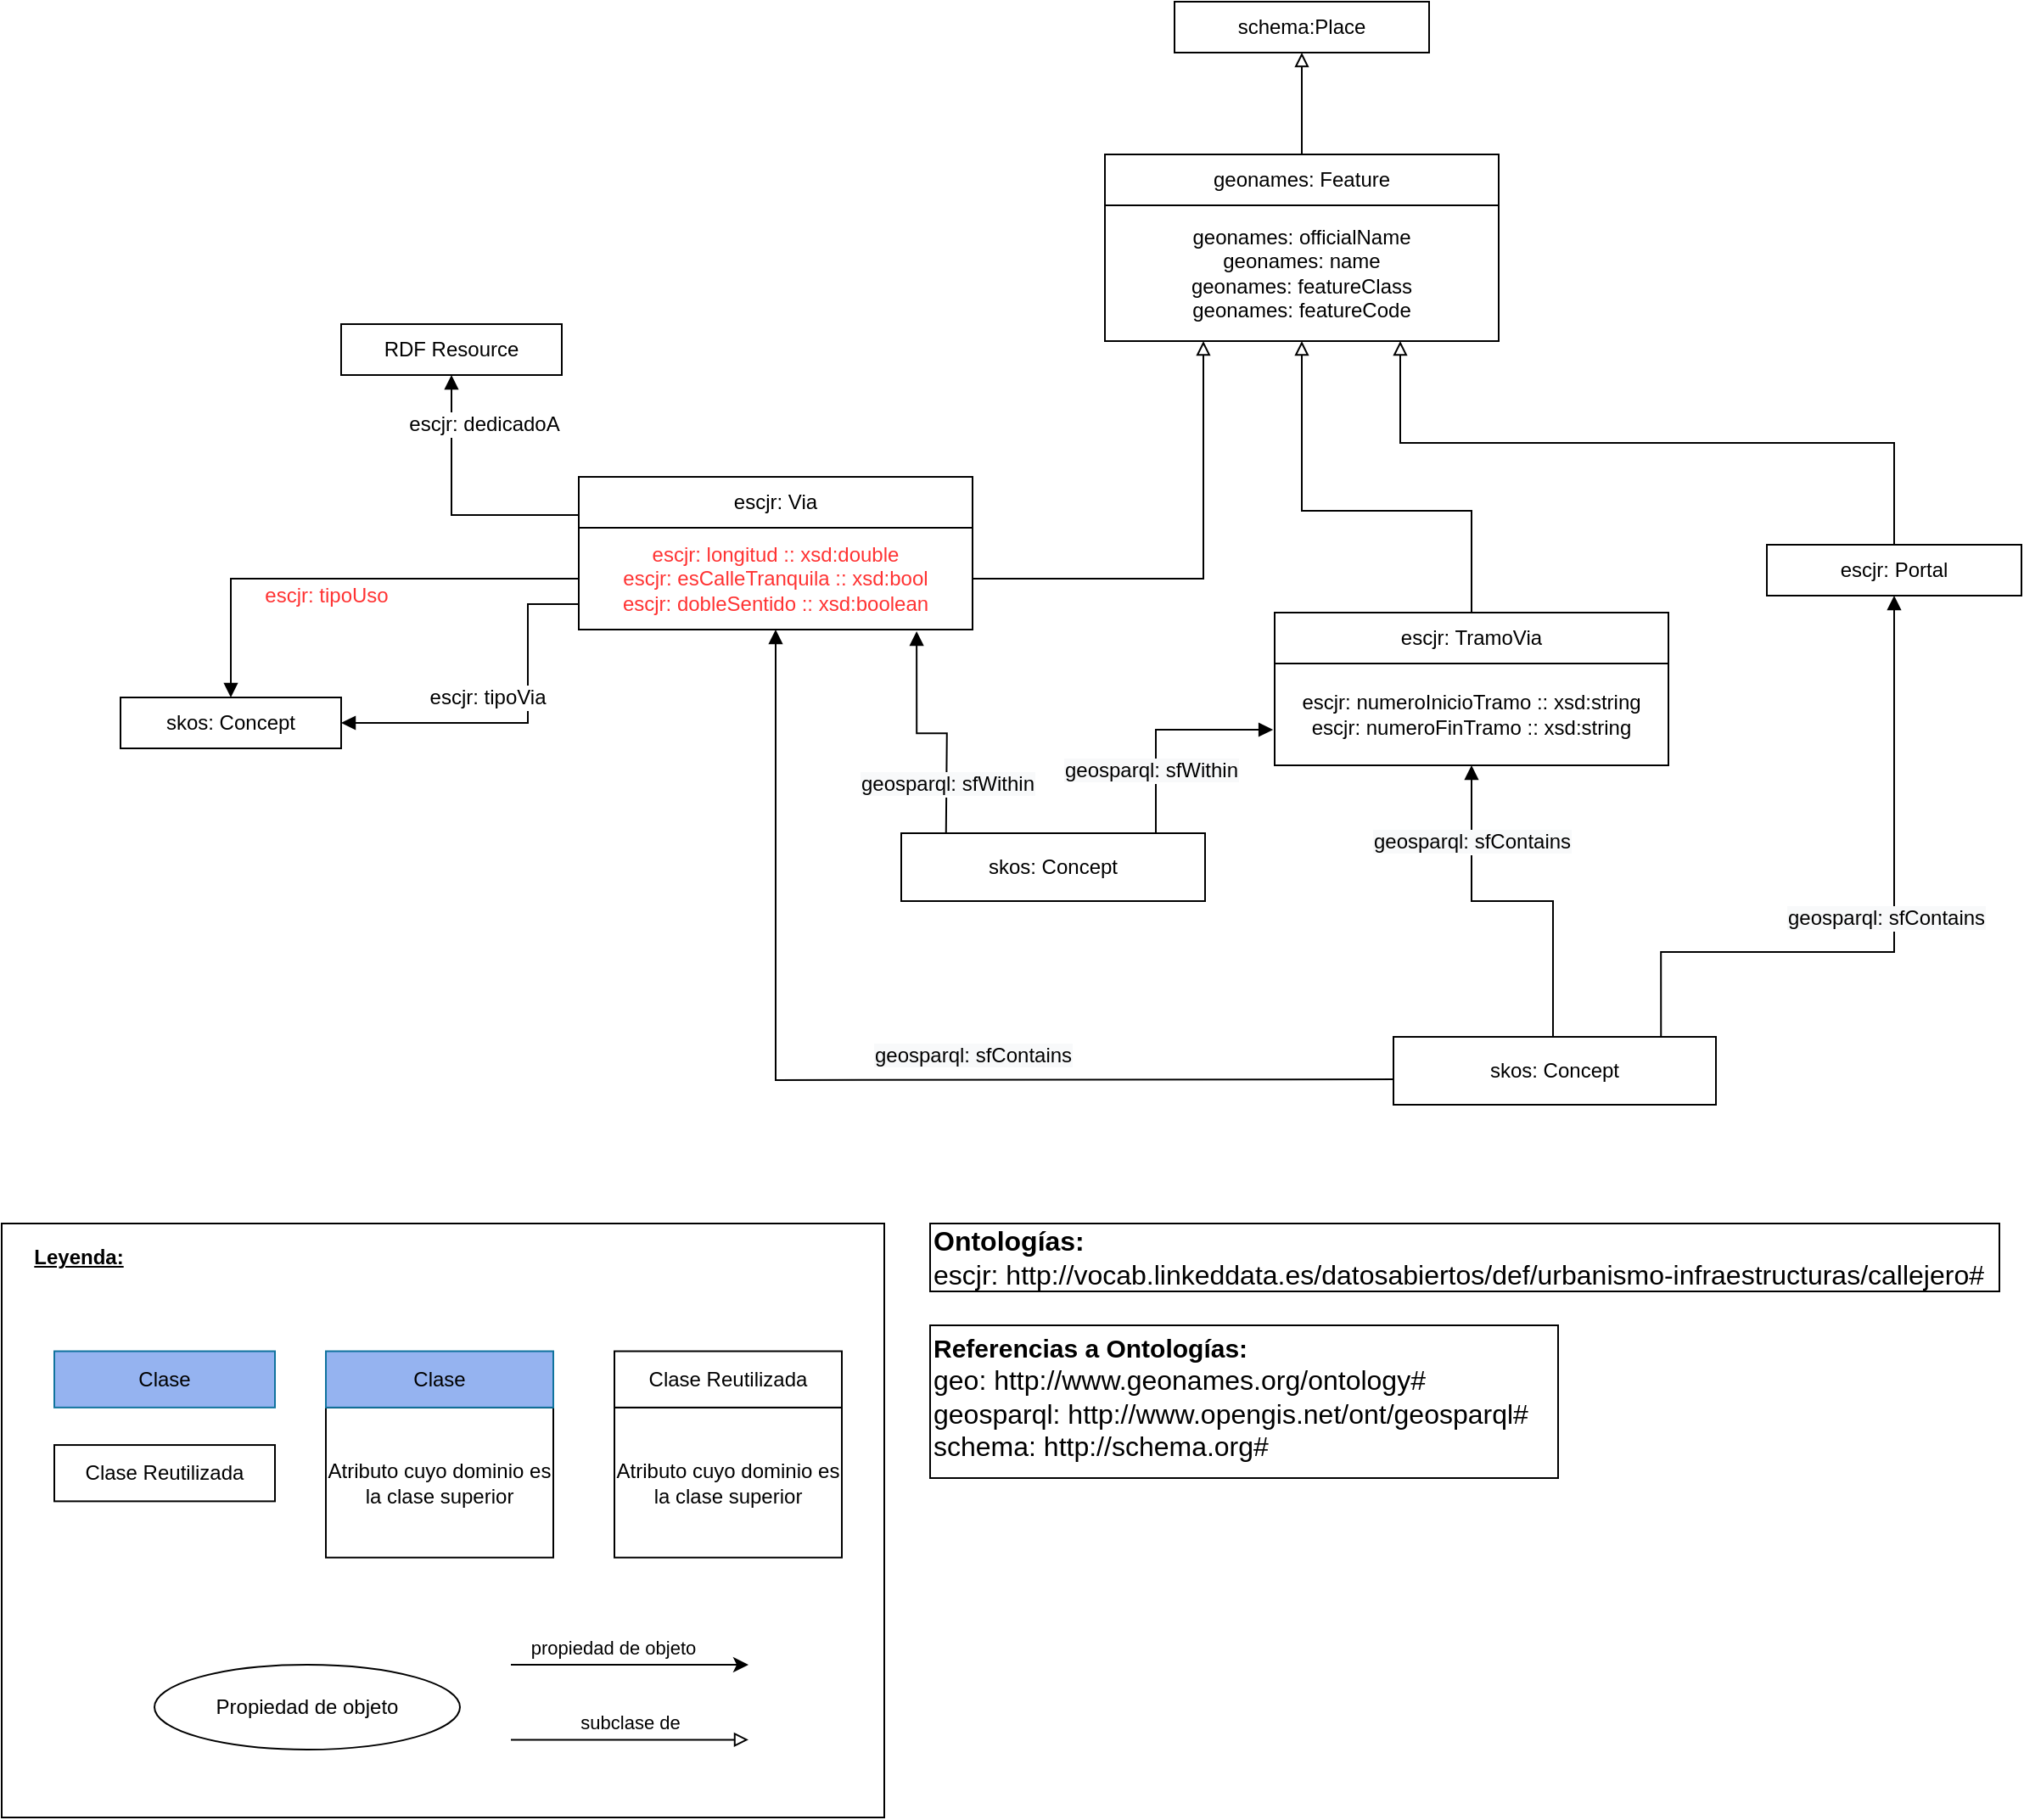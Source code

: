 <mxfile version="13.0.3" type="device"><diagram id="omSl9vWd5xuVwca_9p6k" name="Page-1"><mxGraphModel dx="1773" dy="608" grid="1" gridSize="10" guides="1" tooltips="1" connect="1" arrows="1" fold="1" page="1" pageScale="1" pageWidth="827" pageHeight="1169" math="0" shadow="0"><root><mxCell id="0"/><mxCell id="1" parent="0"/><mxCell id="dRVBqbAGvTxy70rr0pzS-1" value="schema:Place" style="rounded=0;whiteSpace=wrap;html=1;strokeWidth=1;fillColor=#FFFFFF;fontSize=12;" vertex="1" parent="1"><mxGeometry x="601" y="50" width="150" height="30" as="geometry"/></mxCell><mxCell id="dRVBqbAGvTxy70rr0pzS-2" value="" style="group" vertex="1" connectable="0" parent="1"><mxGeometry x="560" y="140" width="232" height="110" as="geometry"/></mxCell><mxCell id="dRVBqbAGvTxy70rr0pzS-3" value="geonames: officialName&lt;br&gt;geonames: name&lt;br&gt;geonames: featureClass&lt;br&gt;geonames: featureCode" style="rounded=0;whiteSpace=wrap;html=1;" vertex="1" parent="dRVBqbAGvTxy70rr0pzS-2"><mxGeometry y="30" width="232" height="80" as="geometry"/></mxCell><mxCell id="dRVBqbAGvTxy70rr0pzS-4" value="geonames: Feature" style="rounded=0;whiteSpace=wrap;html=1;" vertex="1" parent="dRVBqbAGvTxy70rr0pzS-2"><mxGeometry width="232" height="30" as="geometry"/></mxCell><mxCell id="dRVBqbAGvTxy70rr0pzS-5" style="edgeStyle=orthogonalEdgeStyle;rounded=0;orthogonalLoop=1;jettySize=auto;html=1;exitX=0.5;exitY=0;exitDx=0;exitDy=0;entryX=0.5;entryY=1;entryDx=0;entryDy=0;startArrow=none;startFill=0;endArrow=block;endFill=0;fontSize=12;" edge="1" parent="1" source="dRVBqbAGvTxy70rr0pzS-4" target="dRVBqbAGvTxy70rr0pzS-1"><mxGeometry relative="1" as="geometry"/></mxCell><mxCell id="dRVBqbAGvTxy70rr0pzS-6" style="edgeStyle=orthogonalEdgeStyle;rounded=0;orthogonalLoop=1;jettySize=auto;html=1;exitX=1;exitY=0.5;exitDx=0;exitDy=0;entryX=0.25;entryY=1;entryDx=0;entryDy=0;startArrow=none;startFill=0;endArrow=block;endFill=0;fontSize=12;" edge="1" parent="1" source="dRVBqbAGvTxy70rr0pzS-29" target="dRVBqbAGvTxy70rr0pzS-3"><mxGeometry relative="1" as="geometry"><mxPoint x="356.5" y="410" as="sourcePoint"/></mxGeometry></mxCell><mxCell id="dRVBqbAGvTxy70rr0pzS-7" value="skos: Concept" style="rounded=0;whiteSpace=wrap;html=1;fillColor=#ffffff;" vertex="1" parent="1"><mxGeometry x="-20" y="460" width="130" height="30" as="geometry"/></mxCell><mxCell id="dRVBqbAGvTxy70rr0pzS-8" style="edgeStyle=orthogonalEdgeStyle;rounded=0;orthogonalLoop=1;jettySize=auto;html=1;startArrow=none;startFill=0;endArrow=block;endFill=1;fontSize=12;exitX=0;exitY=0.75;exitDx=0;exitDy=0;entryX=1;entryY=0.5;entryDx=0;entryDy=0;" edge="1" parent="1" source="dRVBqbAGvTxy70rr0pzS-29" target="dRVBqbAGvTxy70rr0pzS-7"><mxGeometry relative="1" as="geometry"><mxPoint x="281.5" y="440" as="sourcePoint"/><mxPoint x="230" y="490" as="targetPoint"/><Array as="points"><mxPoint x="220" y="405"/><mxPoint x="220" y="475"/></Array></mxGeometry></mxCell><mxCell id="dRVBqbAGvTxy70rr0pzS-9" value="escjr: tipoVia" style="edgeLabel;html=1;align=center;verticalAlign=middle;resizable=0;points=[];fontSize=12;" vertex="1" connectable="0" parent="dRVBqbAGvTxy70rr0pzS-8"><mxGeometry x="-0.004" y="-1" relative="1" as="geometry"><mxPoint x="-19.5" y="-14" as="offset"/></mxGeometry></mxCell><mxCell id="dRVBqbAGvTxy70rr0pzS-10" style="edgeStyle=orthogonalEdgeStyle;rounded=0;orthogonalLoop=1;jettySize=auto;html=1;exitX=0;exitY=0.75;exitDx=0;exitDy=0;startArrow=none;startFill=0;endArrow=block;endFill=1;fontSize=12;" edge="1" parent="1" source="dRVBqbAGvTxy70rr0pzS-30" target="dRVBqbAGvTxy70rr0pzS-51"><mxGeometry relative="1" as="geometry"><mxPoint x="244" y="425" as="sourcePoint"/></mxGeometry></mxCell><mxCell id="dRVBqbAGvTxy70rr0pzS-11" value="escjr: dedicadoA" style="edgeLabel;html=1;align=center;verticalAlign=middle;resizable=0;points=[];fontSize=12;" vertex="1" connectable="0" parent="dRVBqbAGvTxy70rr0pzS-10"><mxGeometry x="0.684" y="-3" relative="1" as="geometry"><mxPoint x="15.5" y="3.5" as="offset"/></mxGeometry></mxCell><mxCell id="dRVBqbAGvTxy70rr0pzS-12" style="edgeStyle=orthogonalEdgeStyle;rounded=0;orthogonalLoop=1;jettySize=auto;html=1;entryX=0.5;entryY=1;entryDx=0;entryDy=0;startArrow=none;startFill=0;endArrow=block;endFill=0;fontSize=12;" edge="1" parent="1" source="dRVBqbAGvTxy70rr0pzS-17" target="dRVBqbAGvTxy70rr0pzS-3"><mxGeometry relative="1" as="geometry"><mxPoint x="676" y="400" as="sourcePoint"/><Array as="points"><mxPoint x="776" y="350"/><mxPoint x="676" y="350"/></Array></mxGeometry></mxCell><mxCell id="dRVBqbAGvTxy70rr0pzS-13" style="edgeStyle=orthogonalEdgeStyle;rounded=0;orthogonalLoop=1;jettySize=auto;html=1;exitX=0.5;exitY=0;exitDx=0;exitDy=0;entryX=0.75;entryY=1;entryDx=0;entryDy=0;startArrow=none;startFill=0;endArrow=block;endFill=0;fontSize=12;" edge="1" parent="1" source="dRVBqbAGvTxy70rr0pzS-14" target="dRVBqbAGvTxy70rr0pzS-3"><mxGeometry relative="1" as="geometry"/></mxCell><mxCell id="dRVBqbAGvTxy70rr0pzS-14" value="escjr: Portal" style="rounded=0;whiteSpace=wrap;html=1;strokeWidth=1;fillColor=#FFFFFF;fontSize=12;" vertex="1" parent="1"><mxGeometry x="950" y="370" width="150" height="30" as="geometry"/></mxCell><mxCell id="dRVBqbAGvTxy70rr0pzS-15" value="" style="group" vertex="1" connectable="0" parent="1"><mxGeometry x="660" y="410" width="232" height="110" as="geometry"/></mxCell><mxCell id="dRVBqbAGvTxy70rr0pzS-16" value="&lt;span style=&quot;background-color: rgb(255 , 255 , 255)&quot;&gt;escjr: numeroInicioTramo :: xsd:string&lt;br&gt;&lt;/span&gt;&lt;span style=&quot;background-color: rgb(255 , 255 , 255)&quot;&gt;escjr: numeroFinTramo :: xsd:string&lt;/span&gt;&lt;span style=&quot;background-color: rgb(255 , 255 , 255)&quot;&gt;&lt;br&gt;&lt;/span&gt;" style="rounded=0;whiteSpace=wrap;html=1;" vertex="1" parent="dRVBqbAGvTxy70rr0pzS-15"><mxGeometry y="30" width="232" height="60" as="geometry"/></mxCell><mxCell id="dRVBqbAGvTxy70rr0pzS-17" value="escjr: TramoVia" style="rounded=0;whiteSpace=wrap;html=1;" vertex="1" parent="dRVBqbAGvTxy70rr0pzS-15"><mxGeometry width="232" height="30" as="geometry"/></mxCell><mxCell id="dRVBqbAGvTxy70rr0pzS-18" style="edgeStyle=orthogonalEdgeStyle;rounded=0;orthogonalLoop=1;jettySize=auto;html=1;exitX=1;exitY=0;exitDx=0;exitDy=0;entryX=0.5;entryY=1;entryDx=0;entryDy=0;startArrow=none;startFill=0;endArrow=block;endFill=1;fontSize=12;" edge="1" parent="1" target="dRVBqbAGvTxy70rr0pzS-14"><mxGeometry relative="1" as="geometry"><mxPoint x="887.64" y="667.322" as="sourcePoint"/><Array as="points"><mxPoint x="888" y="610"/><mxPoint x="1025" y="610"/></Array></mxGeometry></mxCell><mxCell id="dRVBqbAGvTxy70rr0pzS-19" value="&lt;span style=&quot;background-color: rgb(248 , 249 , 250) ; font-family: &amp;#34;helvetica&amp;#34;&quot;&gt;geosparql:&amp;nbsp;&lt;/span&gt;&lt;span style=&quot;background-color: rgb(248 , 249 , 250) ; font-family: &amp;#34;helvetica&amp;#34;&quot;&gt;sfContains&lt;/span&gt;" style="edgeLabel;html=1;align=center;verticalAlign=middle;resizable=0;points=[];fontSize=12;" vertex="1" connectable="0" parent="dRVBqbAGvTxy70rr0pzS-18"><mxGeometry x="0.053" y="2" relative="1" as="geometry"><mxPoint x="-3" y="-1.72" as="offset"/></mxGeometry></mxCell><mxCell id="dRVBqbAGvTxy70rr0pzS-20" style="edgeStyle=orthogonalEdgeStyle;rounded=0;orthogonalLoop=1;jettySize=auto;html=1;exitX=0.5;exitY=0;exitDx=0;exitDy=0;entryX=0.5;entryY=1;entryDx=0;entryDy=0;startArrow=none;startFill=0;endArrow=block;endFill=1;fontSize=12;" edge="1" parent="1" target="dRVBqbAGvTxy70rr0pzS-16"><mxGeometry relative="1" as="geometry"><mxPoint x="824" y="660" as="sourcePoint"/><Array as="points"><mxPoint x="824" y="580"/><mxPoint x="776" y="580"/></Array></mxGeometry></mxCell><mxCell id="dRVBqbAGvTxy70rr0pzS-21" value="&lt;span style=&quot;background-color: rgb(248 , 249 , 250) ; font-family: &amp;#34;helvetica&amp;#34;&quot;&gt;geosparql:&amp;nbsp;&lt;/span&gt;&lt;span style=&quot;background-color: rgb(248 , 249 , 250) ; font-family: &amp;#34;helvetica&amp;#34;&quot;&gt;sfContains&lt;/span&gt;" style="edgeLabel;html=1;align=center;verticalAlign=middle;resizable=0;points=[];fontSize=12;" vertex="1" connectable="0" parent="dRVBqbAGvTxy70rr0pzS-20"><mxGeometry x="-0.284" y="-3" relative="1" as="geometry"><mxPoint x="-51" y="-40.5" as="offset"/></mxGeometry></mxCell><mxCell id="dRVBqbAGvTxy70rr0pzS-22" style="edgeStyle=orthogonalEdgeStyle;rounded=0;orthogonalLoop=1;jettySize=auto;html=1;exitX=0;exitY=0.5;exitDx=0;exitDy=0;entryX=0.5;entryY=1;entryDx=0;entryDy=0;startArrow=none;startFill=0;endArrow=block;endFill=1;fontSize=12;" edge="1" parent="1" target="dRVBqbAGvTxy70rr0pzS-29"><mxGeometry relative="1" as="geometry"><mxPoint x="734" y="685" as="sourcePoint"/><mxPoint x="356.5" y="440" as="targetPoint"/></mxGeometry></mxCell><mxCell id="dRVBqbAGvTxy70rr0pzS-23" value="&lt;span style=&quot;background-color: rgb(248 , 249 , 250) ; font-family: &amp;#34;helvetica&amp;#34;&quot;&gt;geosparql:&amp;nbsp;&lt;/span&gt;&lt;span style=&quot;background-color: rgb(248 , 249 , 250) ; font-family: &amp;#34;helvetica&amp;#34;&quot;&gt;sfContains&lt;/span&gt;" style="edgeLabel;html=1;align=center;verticalAlign=middle;resizable=0;points=[];fontSize=12;" vertex="1" connectable="0" parent="dRVBqbAGvTxy70rr0pzS-22"><mxGeometry x="-0.163" relative="1" as="geometry"><mxPoint x="13" y="-15" as="offset"/></mxGeometry></mxCell><mxCell id="dRVBqbAGvTxy70rr0pzS-24" style="edgeStyle=orthogonalEdgeStyle;rounded=0;orthogonalLoop=1;jettySize=auto;html=1;exitX=0;exitY=0;exitDx=0;exitDy=0;entryX=0.858;entryY=1.017;entryDx=0;entryDy=0;startArrow=none;startFill=0;endArrow=block;endFill=1;fontSize=12;entryPerimeter=0;" edge="1" parent="1" target="dRVBqbAGvTxy70rr0pzS-29"><mxGeometry relative="1" as="geometry"><mxPoint x="466.36" y="542.322" as="sourcePoint"/><mxPoint x="394" y="425" as="targetPoint"/></mxGeometry></mxCell><mxCell id="dRVBqbAGvTxy70rr0pzS-25" value="&lt;span style=&quot;background-color: rgb(248 , 249 , 250) ; font-family: &amp;#34;helvetica&amp;#34;&quot;&gt;geosparql:&amp;nbsp;&lt;/span&gt;&lt;span style=&quot;background-color: rgb(248 , 249 , 250) ; font-family: &amp;#34;helvetica&amp;#34;&quot;&gt;sfWithin&lt;/span&gt;" style="edgeLabel;html=1;align=center;verticalAlign=middle;resizable=0;points=[];fontSize=12;" vertex="1" connectable="0" parent="dRVBqbAGvTxy70rr0pzS-24"><mxGeometry x="-0.568" y="1" relative="1" as="geometry"><mxPoint x="1" y="-1.5" as="offset"/></mxGeometry></mxCell><mxCell id="dRVBqbAGvTxy70rr0pzS-26" style="edgeStyle=orthogonalEdgeStyle;rounded=0;orthogonalLoop=1;jettySize=auto;html=1;exitX=1;exitY=0;exitDx=0;exitDy=0;entryX=-0.004;entryY=0.65;entryDx=0;entryDy=0;entryPerimeter=0;startArrow=none;startFill=0;endArrow=block;endFill=1;fontSize=12;" edge="1" parent="1" target="dRVBqbAGvTxy70rr0pzS-16"><mxGeometry relative="1" as="geometry"><mxPoint x="593.64" y="542.322" as="sourcePoint"/><Array as="points"><mxPoint x="590" y="542"/><mxPoint x="590" y="479"/></Array></mxGeometry></mxCell><mxCell id="dRVBqbAGvTxy70rr0pzS-27" value="&lt;span style=&quot;background-color: rgb(248 , 249 , 250) ; font-family: &amp;#34;helvetica&amp;#34;&quot;&gt;geosparql:&amp;nbsp;&lt;/span&gt;&lt;span style=&quot;background-color: rgb(248 , 249 , 250) ; font-family: &amp;#34;helvetica&amp;#34;&quot;&gt;sfWithin&lt;/span&gt;" style="edgeLabel;html=1;align=center;verticalAlign=middle;resizable=0;points=[];fontSize=12;" vertex="1" connectable="0" parent="dRVBqbAGvTxy70rr0pzS-26"><mxGeometry x="-0.204" y="3" relative="1" as="geometry"><mxPoint x="-0.61" y="10.68" as="offset"/></mxGeometry></mxCell><mxCell id="dRVBqbAGvTxy70rr0pzS-28" value="" style="group" vertex="1" connectable="0" parent="1"><mxGeometry x="250" y="330" width="232" height="90" as="geometry"/></mxCell><mxCell id="dRVBqbAGvTxy70rr0pzS-29" value="&lt;font color=&quot;#ff3333&quot;&gt;escjr: longitud :: xsd:double&lt;br&gt;escjr: esCalleTranquila :: xsd:bool&lt;br&gt;&lt;/font&gt;&lt;span style=&quot;background-color: rgb(255 , 255 , 255)&quot;&gt;&lt;font color=&quot;#ff3333&quot;&gt;escjr: dobleSentido :: xsd:boolean&lt;/font&gt;&lt;/span&gt;&lt;font color=&quot;#ff3333&quot;&gt;&lt;br&gt;&lt;/font&gt;" style="rounded=0;whiteSpace=wrap;html=1;" vertex="1" parent="dRVBqbAGvTxy70rr0pzS-28"><mxGeometry y="30" width="232" height="60" as="geometry"/></mxCell><mxCell id="dRVBqbAGvTxy70rr0pzS-30" value="escjr: Via" style="rounded=0;whiteSpace=wrap;html=1;" vertex="1" parent="dRVBqbAGvTxy70rr0pzS-28"><mxGeometry width="232" height="30" as="geometry"/></mxCell><mxCell id="dRVBqbAGvTxy70rr0pzS-31" style="edgeStyle=orthogonalEdgeStyle;rounded=0;orthogonalLoop=1;jettySize=auto;html=1;entryX=0.5;entryY=0;entryDx=0;entryDy=0;startArrow=none;startFill=0;endArrow=block;endFill=1;fontSize=12;exitX=0;exitY=0.5;exitDx=0;exitDy=0;" edge="1" parent="1" source="dRVBqbAGvTxy70rr0pzS-29" target="dRVBqbAGvTxy70rr0pzS-7"><mxGeometry relative="1" as="geometry"><Array as="points"><mxPoint x="45" y="390"/></Array><mxPoint x="140" y="430" as="sourcePoint"/></mxGeometry></mxCell><mxCell id="dRVBqbAGvTxy70rr0pzS-32" value="escjr: tipoUso" style="edgeLabel;html=1;align=center;verticalAlign=middle;resizable=0;points=[];fontSize=12;fontColor=#FF3333;" vertex="1" connectable="0" parent="dRVBqbAGvTxy70rr0pzS-31"><mxGeometry x="0.268" y="27" relative="1" as="geometry"><mxPoint x="25" y="-17" as="offset"/></mxGeometry></mxCell><mxCell id="dRVBqbAGvTxy70rr0pzS-33" value="&lt;font&gt;&lt;b&gt;&lt;br&gt;&lt;font style=&quot;font-size: 15px&quot;&gt;Referencias a Ontologías:&lt;/font&gt;&lt;/b&gt;&lt;br&gt;&lt;font style=&quot;font-size: 16px&quot;&gt;geo:&amp;nbsp;http://www.geonames.org/ontology#&lt;/font&gt;&lt;/font&gt;&lt;font style=&quot;font-size: 16px&quot;&gt;&lt;br&gt;geosparql:&amp;nbsp;http://www.opengis.net/ont/geosparql#&lt;br&gt;schema:&amp;nbsp;http://schema.org#&lt;br&gt;&lt;br&gt;&lt;/font&gt;" style="text;html=1;align=left;verticalAlign=middle;resizable=0;points=[];autosize=1;strokeColor=#000000;" vertex="1" parent="1"><mxGeometry x="457" y="830" width="370" height="90" as="geometry"/></mxCell><mxCell id="dRVBqbAGvTxy70rr0pzS-34" value="&lt;font style=&quot;font-size: 16px&quot;&gt;&lt;b&gt;Ontologías:&lt;/b&gt;&lt;br&gt;escjr:&amp;nbsp;http://vocab.linkeddata.es/datosabiertos/def/urbanismo-infraestructuras/callejero#&lt;br&gt;&lt;/font&gt;" style="text;html=1;align=left;verticalAlign=middle;resizable=0;points=[];autosize=1;strokeColor=#000000;" vertex="1" parent="1"><mxGeometry x="457" y="770" width="630" height="40" as="geometry"/></mxCell><mxCell id="dRVBqbAGvTxy70rr0pzS-35" value="" style="group" vertex="1" connectable="0" parent="1"><mxGeometry x="-90" y="770" width="520" height="350" as="geometry"/></mxCell><mxCell id="dRVBqbAGvTxy70rr0pzS-36" value="" style="rounded=0;whiteSpace=wrap;html=1;fillColor=none;" vertex="1" parent="dRVBqbAGvTxy70rr0pzS-35"><mxGeometry width="520" height="350" as="geometry"/></mxCell><mxCell id="dRVBqbAGvTxy70rr0pzS-37" value="&lt;font face=&quot;helvetica&quot;&gt;Propiedad de objeto&lt;/font&gt;" style="ellipse;whiteSpace=wrap;html=1;strokeWidth=1;fillColor=#FFFFFF;fontSize=12;" vertex="1" parent="dRVBqbAGvTxy70rr0pzS-35"><mxGeometry x="90" y="260" width="180" height="50" as="geometry"/></mxCell><mxCell id="dRVBqbAGvTxy70rr0pzS-38" value="Clase" style="rounded=0;whiteSpace=wrap;html=1;fillColor=#95B3F0;strokeColor=#10739e;" vertex="1" parent="dRVBqbAGvTxy70rr0pzS-35"><mxGeometry x="31" y="75.263" width="130" height="33.158" as="geometry"/></mxCell><mxCell id="dRVBqbAGvTxy70rr0pzS-39" value="Clase Reutilizada" style="rounded=0;whiteSpace=wrap;html=1;" vertex="1" parent="dRVBqbAGvTxy70rr0pzS-35"><mxGeometry x="31" y="130.526" width="130" height="33.158" as="geometry"/></mxCell><mxCell id="dRVBqbAGvTxy70rr0pzS-40" value="" style="group" vertex="1" connectable="0" parent="dRVBqbAGvTxy70rr0pzS-35"><mxGeometry x="191" y="75.263" width="134" height="121.579" as="geometry"/></mxCell><mxCell id="dRVBqbAGvTxy70rr0pzS-41" value="Atributo cuyo dominio es la clase superior" style="rounded=0;whiteSpace=wrap;html=1;" vertex="1" parent="dRVBqbAGvTxy70rr0pzS-40"><mxGeometry y="33.158" width="134" height="88.421" as="geometry"/></mxCell><mxCell id="dRVBqbAGvTxy70rr0pzS-42" value="Clase" style="rounded=0;whiteSpace=wrap;html=1;fillColor=#95B3F0;strokeColor=#10739e;" vertex="1" parent="dRVBqbAGvTxy70rr0pzS-40"><mxGeometry width="134" height="33.158" as="geometry"/></mxCell><mxCell id="dRVBqbAGvTxy70rr0pzS-43" value="" style="group" vertex="1" connectable="0" parent="dRVBqbAGvTxy70rr0pzS-35"><mxGeometry x="361" y="75.263" width="134" height="121.579" as="geometry"/></mxCell><mxCell id="dRVBqbAGvTxy70rr0pzS-44" value="Atributo cuyo dominio es la clase superior" style="rounded=0;whiteSpace=wrap;html=1;" vertex="1" parent="dRVBqbAGvTxy70rr0pzS-43"><mxGeometry y="33.158" width="134" height="88.421" as="geometry"/></mxCell><mxCell id="dRVBqbAGvTxy70rr0pzS-45" value="Clase Reutilizada" style="rounded=0;whiteSpace=wrap;html=1;" vertex="1" parent="dRVBqbAGvTxy70rr0pzS-43"><mxGeometry width="134" height="33.158" as="geometry"/></mxCell><mxCell id="dRVBqbAGvTxy70rr0pzS-46" value="" style="endArrow=classic;html=1;" edge="1" parent="dRVBqbAGvTxy70rr0pzS-35"><mxGeometry width="50" height="50" relative="1" as="geometry"><mxPoint x="300" y="260.001" as="sourcePoint"/><mxPoint x="440" y="260.001" as="targetPoint"/></mxGeometry></mxCell><mxCell id="dRVBqbAGvTxy70rr0pzS-47" value="propiedad de objeto" style="edgeLabel;html=1;align=center;verticalAlign=middle;resizable=0;points=[];" vertex="1" connectable="0" parent="dRVBqbAGvTxy70rr0pzS-46"><mxGeometry x="0.4" y="3" relative="1" as="geometry"><mxPoint x="-38" y="-7" as="offset"/></mxGeometry></mxCell><mxCell id="dRVBqbAGvTxy70rr0pzS-48" value="" style="endArrow=block;html=1;endFill=0;" edge="1" parent="dRVBqbAGvTxy70rr0pzS-35"><mxGeometry width="50" height="50" relative="1" as="geometry"><mxPoint x="300" y="304.212" as="sourcePoint"/><mxPoint x="440" y="304.212" as="targetPoint"/></mxGeometry></mxCell><mxCell id="dRVBqbAGvTxy70rr0pzS-49" value="subclase de" style="edgeLabel;html=1;align=center;verticalAlign=middle;resizable=0;points=[];" vertex="1" connectable="0" parent="dRVBqbAGvTxy70rr0pzS-48"><mxGeometry x="0.214" y="-3" relative="1" as="geometry"><mxPoint x="-15" y="-13" as="offset"/></mxGeometry></mxCell><mxCell id="dRVBqbAGvTxy70rr0pzS-50" value="&lt;b&gt;&lt;u&gt;Leyenda:&lt;/u&gt;&lt;/b&gt;" style="text;html=1;align=center;verticalAlign=middle;resizable=0;points=[];autosize=1;" vertex="1" parent="dRVBqbAGvTxy70rr0pzS-35"><mxGeometry x="10" y="10" width="70" height="20" as="geometry"/></mxCell><mxCell id="dRVBqbAGvTxy70rr0pzS-51" value="RDF Resource" style="rounded=0;whiteSpace=wrap;html=1;fillColor=#ffffff;" vertex="1" parent="1"><mxGeometry x="110" y="240" width="130" height="30" as="geometry"/></mxCell><mxCell id="dRVBqbAGvTxy70rr0pzS-52" value="skos: Concept" style="rounded=0;whiteSpace=wrap;html=1;fillColor=#ffffff;" vertex="1" parent="1"><mxGeometry x="440" y="540" width="179" height="40" as="geometry"/></mxCell><mxCell id="dRVBqbAGvTxy70rr0pzS-53" value="skos: Concept" style="rounded=0;whiteSpace=wrap;html=1;fillColor=#ffffff;" vertex="1" parent="1"><mxGeometry x="730" y="660" width="190" height="40" as="geometry"/></mxCell></root></mxGraphModel></diagram></mxfile>